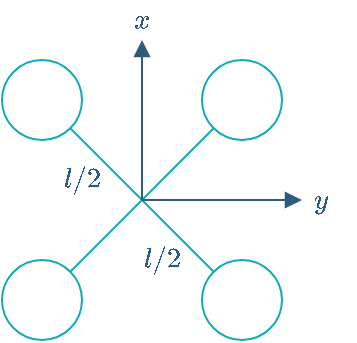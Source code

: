 <mxfile version="15.2.7" type="github">
  <diagram id="LuNTBENFR6F_MdsBUx-b" name="Page-1">
    <mxGraphModel dx="529" dy="297" grid="1" gridSize="10" guides="1" tooltips="1" connect="1" arrows="1" fold="1" page="1" pageScale="1" pageWidth="827" pageHeight="1169" math="1" shadow="0">
      <root>
        <mxCell id="0" />
        <mxCell id="1" parent="0" />
        <mxCell id="-sbZYYDN0JHB_6JqgcRb-1" value="" style="endArrow=none;html=1;strokeColor=#12AAB5;entryX=0;entryY=1;entryDx=0;entryDy=0;exitX=1;exitY=0;exitDx=0;exitDy=0;" edge="1" parent="1" source="-sbZYYDN0JHB_6JqgcRb-5" target="-sbZYYDN0JHB_6JqgcRb-3">
          <mxGeometry width="50" height="50" relative="1" as="geometry">
            <mxPoint x="380" y="260" as="sourcePoint" />
            <mxPoint x="460" y="180" as="targetPoint" />
          </mxGeometry>
        </mxCell>
        <mxCell id="-sbZYYDN0JHB_6JqgcRb-2" value="" style="endArrow=none;html=1;strokeColor=#12AAB5;entryX=1;entryY=1;entryDx=0;entryDy=0;exitX=0;exitY=0;exitDx=0;exitDy=0;" edge="1" parent="1" source="-sbZYYDN0JHB_6JqgcRb-6" target="-sbZYYDN0JHB_6JqgcRb-4">
          <mxGeometry width="50" height="50" relative="1" as="geometry">
            <mxPoint x="460" y="260" as="sourcePoint" />
            <mxPoint x="380" y="180" as="targetPoint" />
          </mxGeometry>
        </mxCell>
        <mxCell id="-sbZYYDN0JHB_6JqgcRb-3" value="" style="ellipse;whiteSpace=wrap;html=1;aspect=fixed;strokeColor=#12AAB5;fillColor=none;" vertex="1" parent="1">
          <mxGeometry x="450" y="150" width="40" height="40" as="geometry" />
        </mxCell>
        <mxCell id="-sbZYYDN0JHB_6JqgcRb-4" value="" style="ellipse;whiteSpace=wrap;html=1;aspect=fixed;strokeColor=#12AAB5;fillColor=none;" vertex="1" parent="1">
          <mxGeometry x="350" y="150" width="40" height="40" as="geometry" />
        </mxCell>
        <mxCell id="-sbZYYDN0JHB_6JqgcRb-5" value="" style="ellipse;whiteSpace=wrap;html=1;aspect=fixed;strokeColor=#12AAB5;fillColor=none;" vertex="1" parent="1">
          <mxGeometry x="350" y="250" width="40" height="40" as="geometry" />
        </mxCell>
        <mxCell id="-sbZYYDN0JHB_6JqgcRb-6" value="" style="ellipse;whiteSpace=wrap;html=1;aspect=fixed;strokeColor=#12AAB5;fillColor=none;" vertex="1" parent="1">
          <mxGeometry x="450" y="250" width="40" height="40" as="geometry" />
        </mxCell>
        <mxCell id="-sbZYYDN0JHB_6JqgcRb-7" value="" style="endArrow=block;html=1;strokeColor=#2F5B7C;endFill=1;fontColor=#2F5B7C;" edge="1" parent="1">
          <mxGeometry width="50" height="50" relative="1" as="geometry">
            <mxPoint x="420" y="220" as="sourcePoint" />
            <mxPoint x="420" y="140" as="targetPoint" />
          </mxGeometry>
        </mxCell>
        <mxCell id="-sbZYYDN0JHB_6JqgcRb-8" value="" style="endArrow=block;html=1;strokeColor=#2F5B7C;endFill=1;" edge="1" parent="1">
          <mxGeometry width="50" height="50" relative="1" as="geometry">
            <mxPoint x="420.0" y="220" as="sourcePoint" />
            <mxPoint x="500" y="220" as="targetPoint" />
          </mxGeometry>
        </mxCell>
        <mxCell id="-sbZYYDN0JHB_6JqgcRb-9" value="$$x$$" style="text;html=1;strokeColor=none;fillColor=none;align=center;verticalAlign=middle;whiteSpace=wrap;rounded=0;fontColor=#2F5B7C;" vertex="1" parent="1">
          <mxGeometry x="410" y="120" width="20" height="20" as="geometry" />
        </mxCell>
        <mxCell id="-sbZYYDN0JHB_6JqgcRb-10" value="$$y$$" style="text;html=1;strokeColor=none;fillColor=none;align=center;verticalAlign=middle;whiteSpace=wrap;rounded=0;fontColor=#2F5B7C;" vertex="1" parent="1">
          <mxGeometry x="500" y="210" width="20" height="20" as="geometry" />
        </mxCell>
        <mxCell id="-sbZYYDN0JHB_6JqgcRb-12" value="$$l/2$$" style="text;html=1;strokeColor=none;fillColor=none;align=center;verticalAlign=middle;whiteSpace=wrap;rounded=0;fontColor=#2F5B7C;" vertex="1" parent="1">
          <mxGeometry x="380" y="200" width="20" height="20" as="geometry" />
        </mxCell>
        <mxCell id="-sbZYYDN0JHB_6JqgcRb-13" value="$$l/2$$" style="text;html=1;strokeColor=none;fillColor=none;align=center;verticalAlign=middle;whiteSpace=wrap;rounded=0;fontColor=#2F5B7C;" vertex="1" parent="1">
          <mxGeometry x="420" y="240" width="20" height="20" as="geometry" />
        </mxCell>
      </root>
    </mxGraphModel>
  </diagram>
</mxfile>
